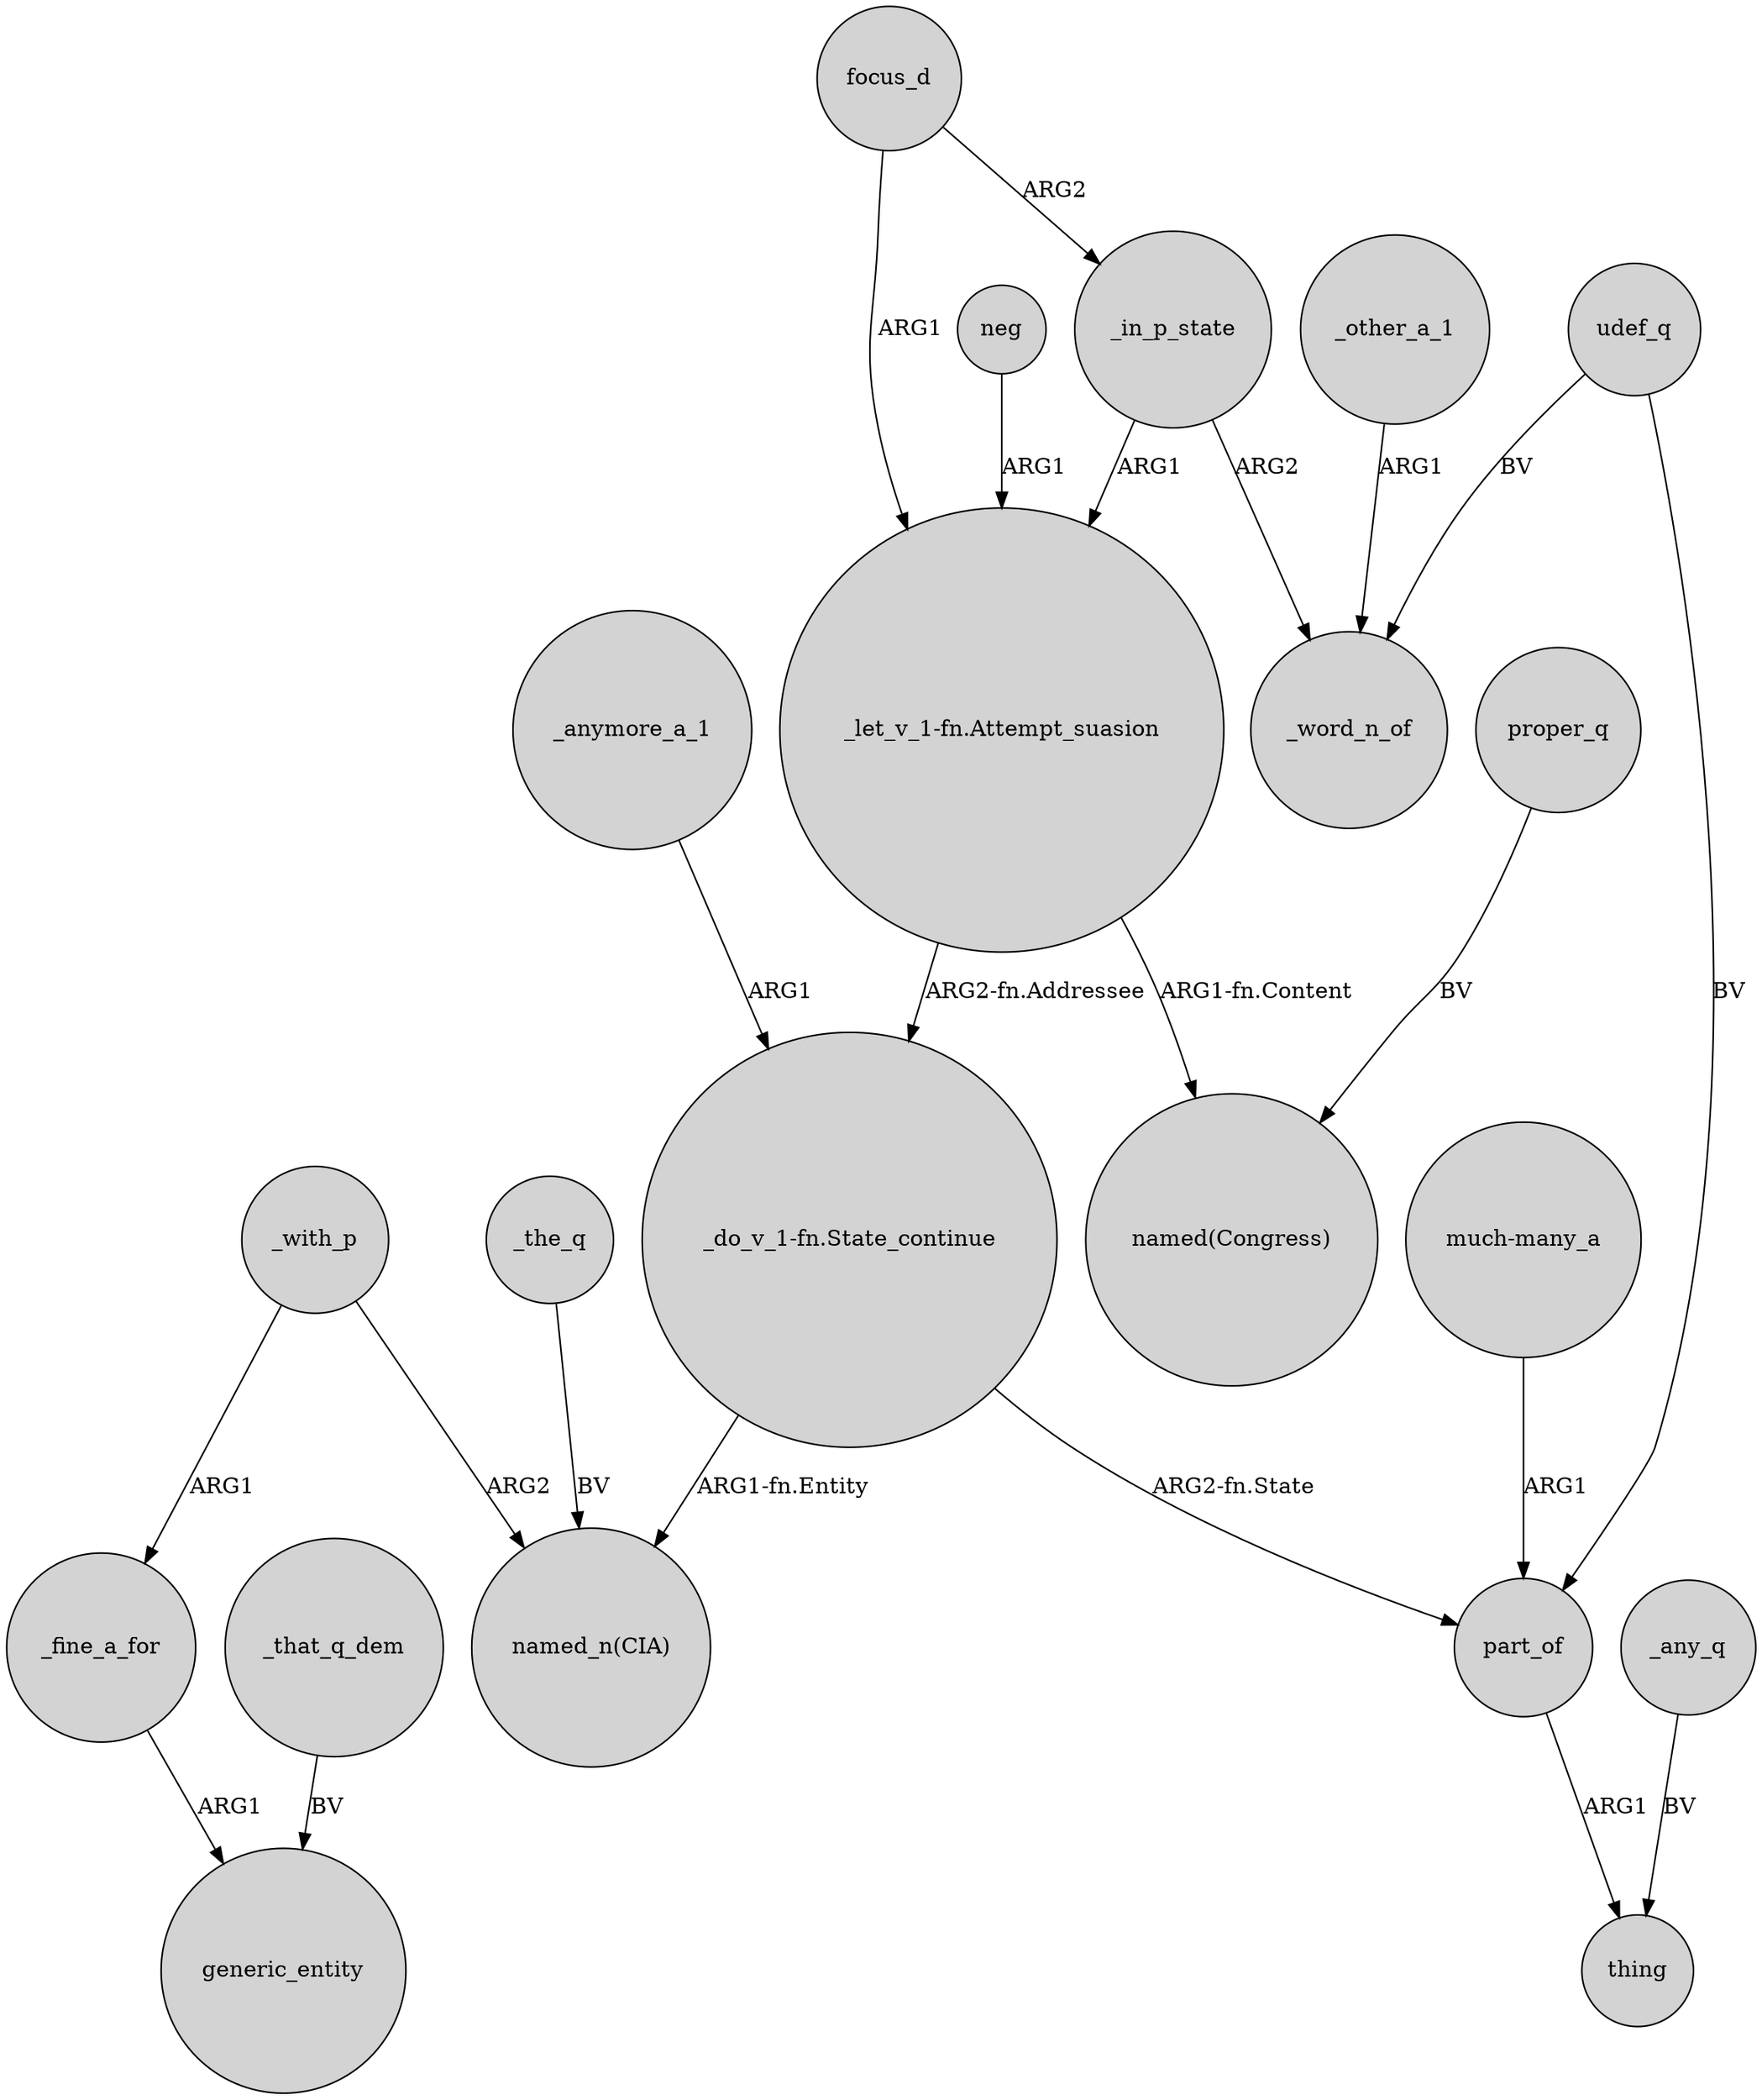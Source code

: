 digraph {
	node [shape=circle style=filled]
	_fine_a_for -> generic_entity [label=ARG1]
	_with_p -> _fine_a_for [label=ARG1]
	_the_q -> "named_n(CIA)" [label=BV]
	proper_q -> "named(Congress)" [label=BV]
	focus_d -> _in_p_state [label=ARG2]
	udef_q -> part_of [label=BV]
	_any_q -> thing [label=BV]
	_in_p_state -> _word_n_of [label=ARG2]
	"_let_v_1-fn.Attempt_suasion" -> "named(Congress)" [label="ARG1-fn.Content"]
	_in_p_state -> "_let_v_1-fn.Attempt_suasion" [label=ARG1]
	_anymore_a_1 -> "_do_v_1-fn.State_continue" [label=ARG1]
	"_do_v_1-fn.State_continue" -> part_of [label="ARG2-fn.State"]
	_other_a_1 -> _word_n_of [label=ARG1]
	neg -> "_let_v_1-fn.Attempt_suasion" [label=ARG1]
	udef_q -> _word_n_of [label=BV]
	"_let_v_1-fn.Attempt_suasion" -> "_do_v_1-fn.State_continue" [label="ARG2-fn.Addressee"]
	"much-many_a" -> part_of [label=ARG1]
	"_do_v_1-fn.State_continue" -> "named_n(CIA)" [label="ARG1-fn.Entity"]
	focus_d -> "_let_v_1-fn.Attempt_suasion" [label=ARG1]
	part_of -> thing [label=ARG1]
	_that_q_dem -> generic_entity [label=BV]
	_with_p -> "named_n(CIA)" [label=ARG2]
}
